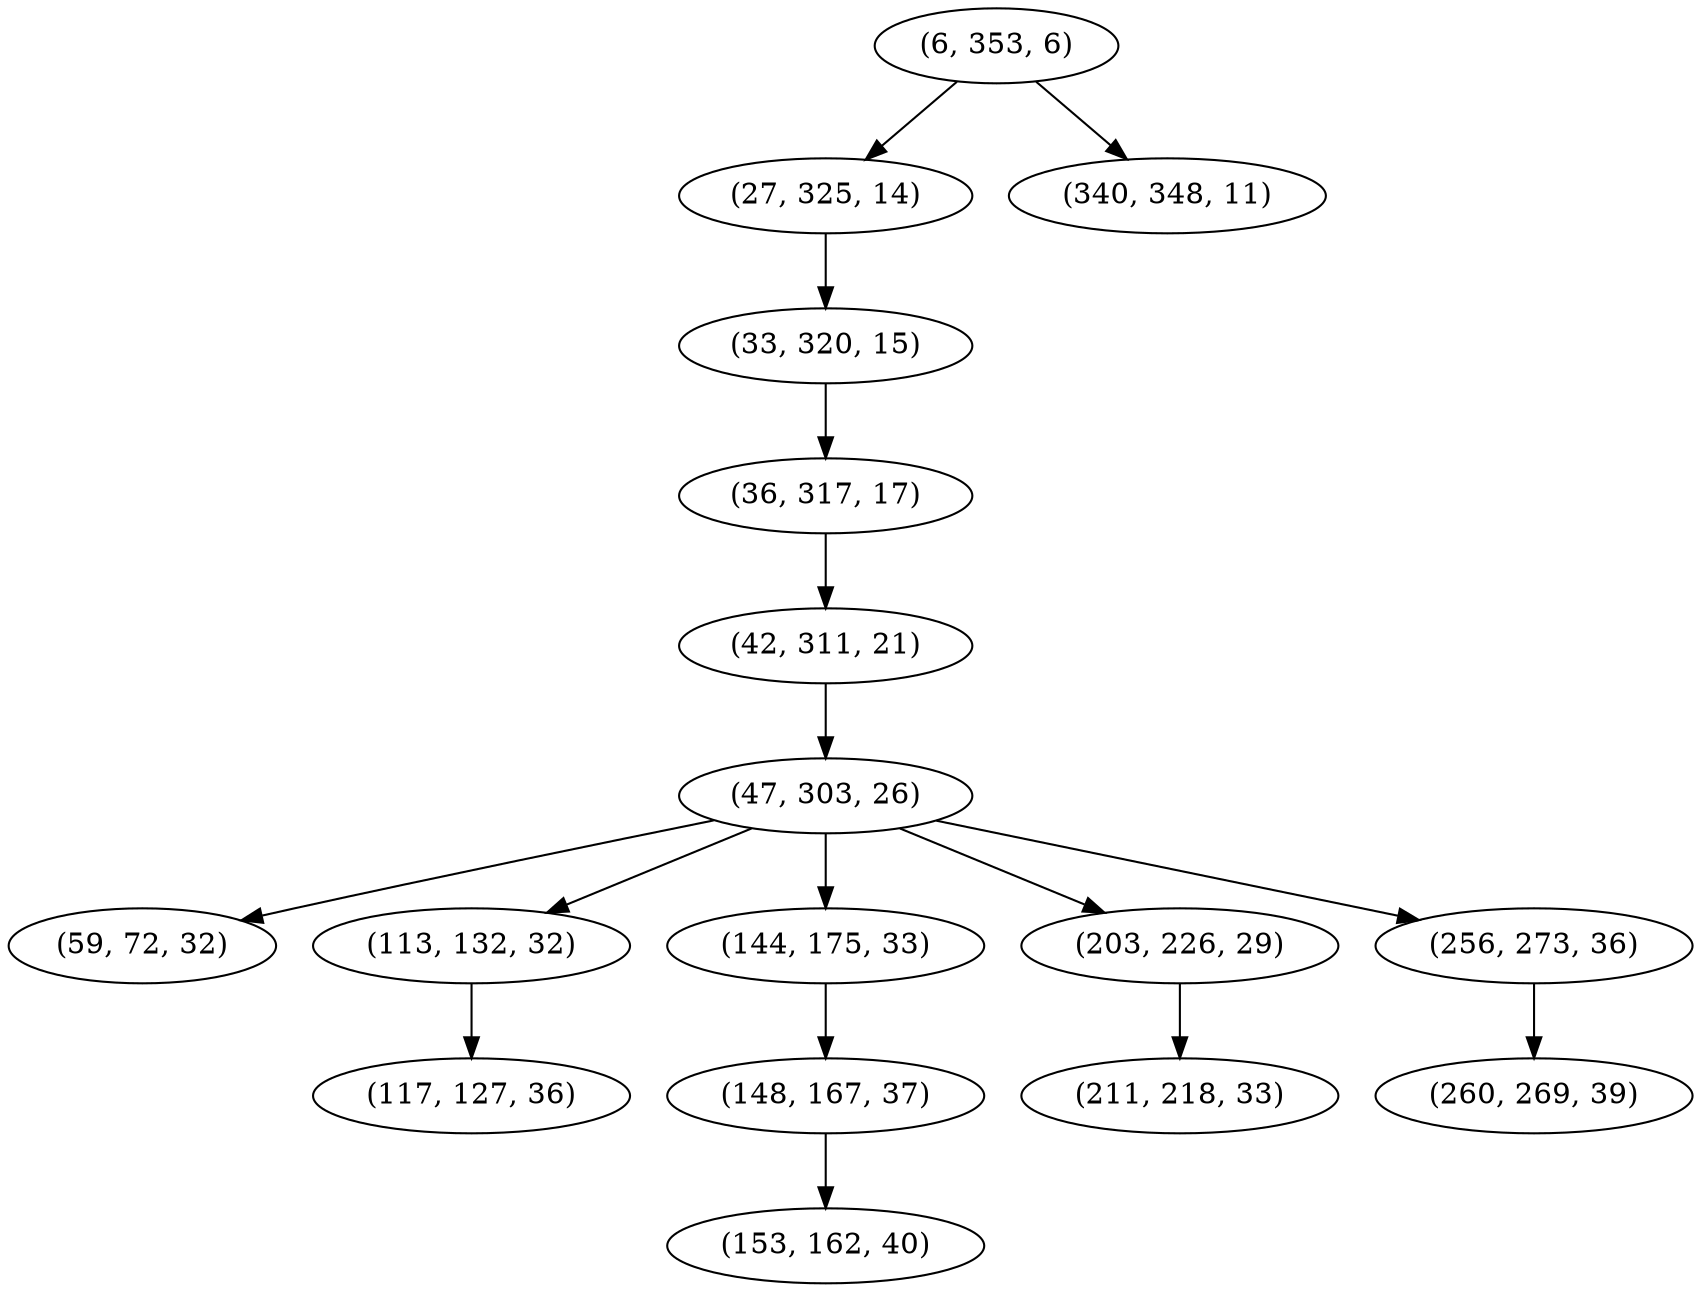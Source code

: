 digraph tree {
    "(6, 353, 6)";
    "(27, 325, 14)";
    "(33, 320, 15)";
    "(36, 317, 17)";
    "(42, 311, 21)";
    "(47, 303, 26)";
    "(59, 72, 32)";
    "(113, 132, 32)";
    "(117, 127, 36)";
    "(144, 175, 33)";
    "(148, 167, 37)";
    "(153, 162, 40)";
    "(203, 226, 29)";
    "(211, 218, 33)";
    "(256, 273, 36)";
    "(260, 269, 39)";
    "(340, 348, 11)";
    "(6, 353, 6)" -> "(27, 325, 14)";
    "(6, 353, 6)" -> "(340, 348, 11)";
    "(27, 325, 14)" -> "(33, 320, 15)";
    "(33, 320, 15)" -> "(36, 317, 17)";
    "(36, 317, 17)" -> "(42, 311, 21)";
    "(42, 311, 21)" -> "(47, 303, 26)";
    "(47, 303, 26)" -> "(59, 72, 32)";
    "(47, 303, 26)" -> "(113, 132, 32)";
    "(47, 303, 26)" -> "(144, 175, 33)";
    "(47, 303, 26)" -> "(203, 226, 29)";
    "(47, 303, 26)" -> "(256, 273, 36)";
    "(113, 132, 32)" -> "(117, 127, 36)";
    "(144, 175, 33)" -> "(148, 167, 37)";
    "(148, 167, 37)" -> "(153, 162, 40)";
    "(203, 226, 29)" -> "(211, 218, 33)";
    "(256, 273, 36)" -> "(260, 269, 39)";
}
